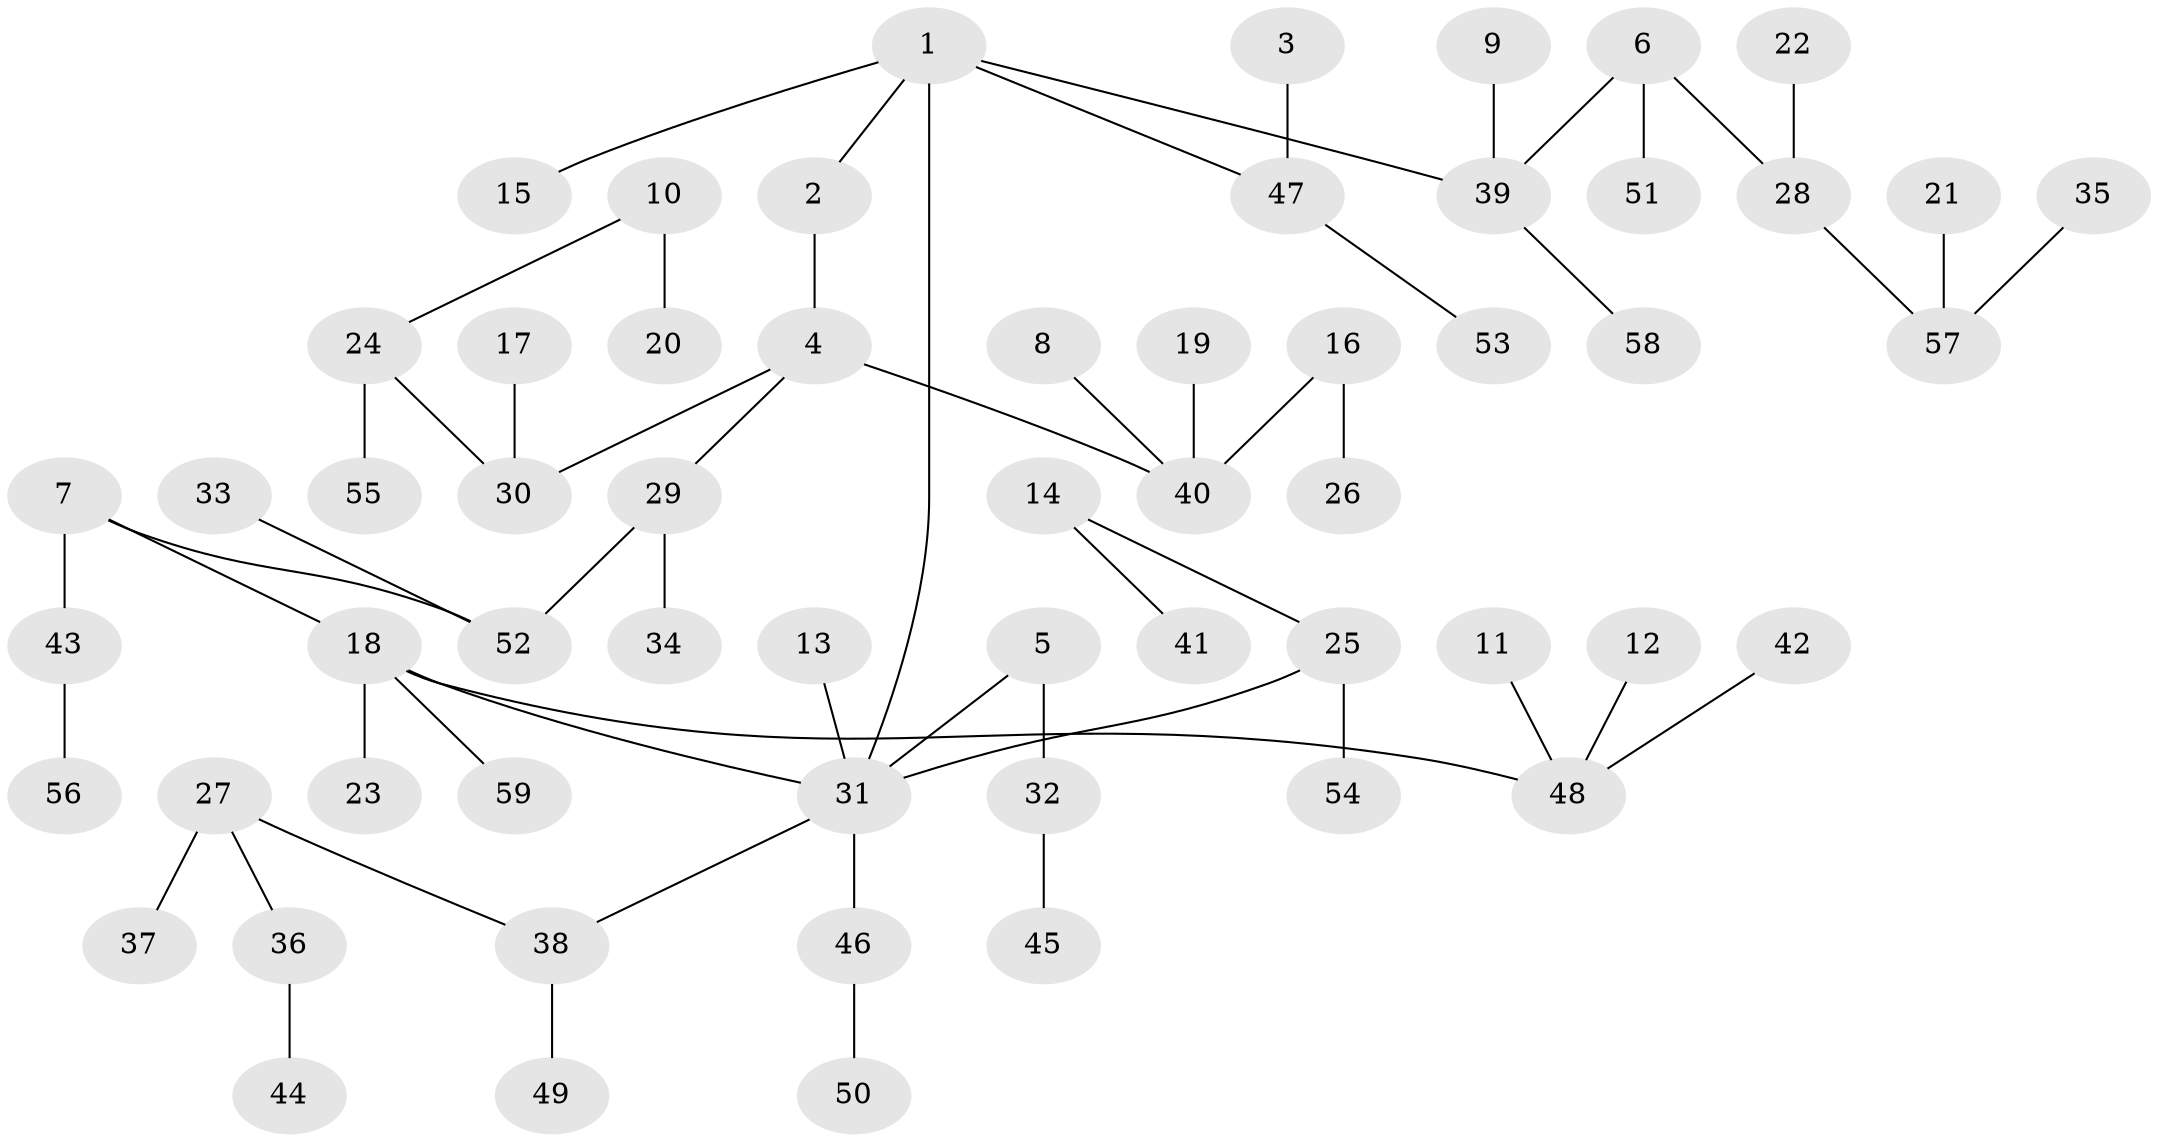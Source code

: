 // original degree distribution, {3: 0.13675213675213677, 8: 0.008547008547008548, 5: 0.02564102564102564, 4: 0.09401709401709402, 2: 0.23931623931623933, 6: 0.008547008547008548, 1: 0.48717948717948717}
// Generated by graph-tools (version 1.1) at 2025/49/03/09/25 03:49:26]
// undirected, 59 vertices, 59 edges
graph export_dot {
graph [start="1"]
  node [color=gray90,style=filled];
  1;
  2;
  3;
  4;
  5;
  6;
  7;
  8;
  9;
  10;
  11;
  12;
  13;
  14;
  15;
  16;
  17;
  18;
  19;
  20;
  21;
  22;
  23;
  24;
  25;
  26;
  27;
  28;
  29;
  30;
  31;
  32;
  33;
  34;
  35;
  36;
  37;
  38;
  39;
  40;
  41;
  42;
  43;
  44;
  45;
  46;
  47;
  48;
  49;
  50;
  51;
  52;
  53;
  54;
  55;
  56;
  57;
  58;
  59;
  1 -- 2 [weight=1.0];
  1 -- 15 [weight=1.0];
  1 -- 31 [weight=1.0];
  1 -- 39 [weight=1.0];
  1 -- 47 [weight=1.0];
  2 -- 4 [weight=1.0];
  3 -- 47 [weight=1.0];
  4 -- 29 [weight=1.0];
  4 -- 30 [weight=1.0];
  4 -- 40 [weight=1.0];
  5 -- 31 [weight=1.0];
  5 -- 32 [weight=1.0];
  6 -- 28 [weight=1.0];
  6 -- 39 [weight=1.0];
  6 -- 51 [weight=1.0];
  7 -- 18 [weight=1.0];
  7 -- 43 [weight=1.0];
  7 -- 52 [weight=1.0];
  8 -- 40 [weight=1.0];
  9 -- 39 [weight=1.0];
  10 -- 20 [weight=1.0];
  10 -- 24 [weight=1.0];
  11 -- 48 [weight=1.0];
  12 -- 48 [weight=1.0];
  13 -- 31 [weight=1.0];
  14 -- 25 [weight=1.0];
  14 -- 41 [weight=1.0];
  16 -- 26 [weight=1.0];
  16 -- 40 [weight=1.0];
  17 -- 30 [weight=1.0];
  18 -- 23 [weight=1.0];
  18 -- 31 [weight=1.0];
  18 -- 48 [weight=1.0];
  18 -- 59 [weight=1.0];
  19 -- 40 [weight=1.0];
  21 -- 57 [weight=1.0];
  22 -- 28 [weight=1.0];
  24 -- 30 [weight=1.0];
  24 -- 55 [weight=1.0];
  25 -- 31 [weight=1.0];
  25 -- 54 [weight=1.0];
  27 -- 36 [weight=1.0];
  27 -- 37 [weight=1.0];
  27 -- 38 [weight=1.0];
  28 -- 57 [weight=1.0];
  29 -- 34 [weight=1.0];
  29 -- 52 [weight=1.0];
  31 -- 38 [weight=1.0];
  31 -- 46 [weight=1.0];
  32 -- 45 [weight=1.0];
  33 -- 52 [weight=1.0];
  35 -- 57 [weight=1.0];
  36 -- 44 [weight=1.0];
  38 -- 49 [weight=1.0];
  39 -- 58 [weight=1.0];
  42 -- 48 [weight=1.0];
  43 -- 56 [weight=1.0];
  46 -- 50 [weight=1.0];
  47 -- 53 [weight=1.0];
}
